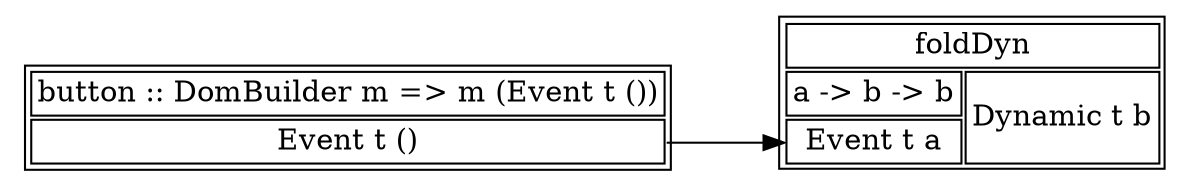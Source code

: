 digraph H {
  rankdir="LR";

  foldDyn [
   shape=plaintext
   label=<
     <table border='1' cellborder='1'>
     <tr><td colspan='2'>foldDyn</td></tr>
     <tr><td port="reducer">a -&gt; b -&gt; b</td><td rowspan='2' port="output">Dynamic t b</td></tr>
       <tr><td port="event">Event t a</td></tr>
     </table>
  >];

  button [
   shape=plaintext
   label=<
     <table border='1' cellborder='1'>
     <tr><td>button :: DomBuilder m =&gt; m (Event t ())</td></tr>
     <tr><td port="output">Event t ()</td></tr>
     </table>
  >];


  button:output -> foldDyn:event;

}
